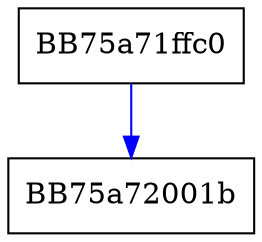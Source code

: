 digraph CreateInstance {
  node [shape="box"];
  graph [splines=ortho];
  BB75a71ffc0 -> BB75a72001b [color="blue"];
}